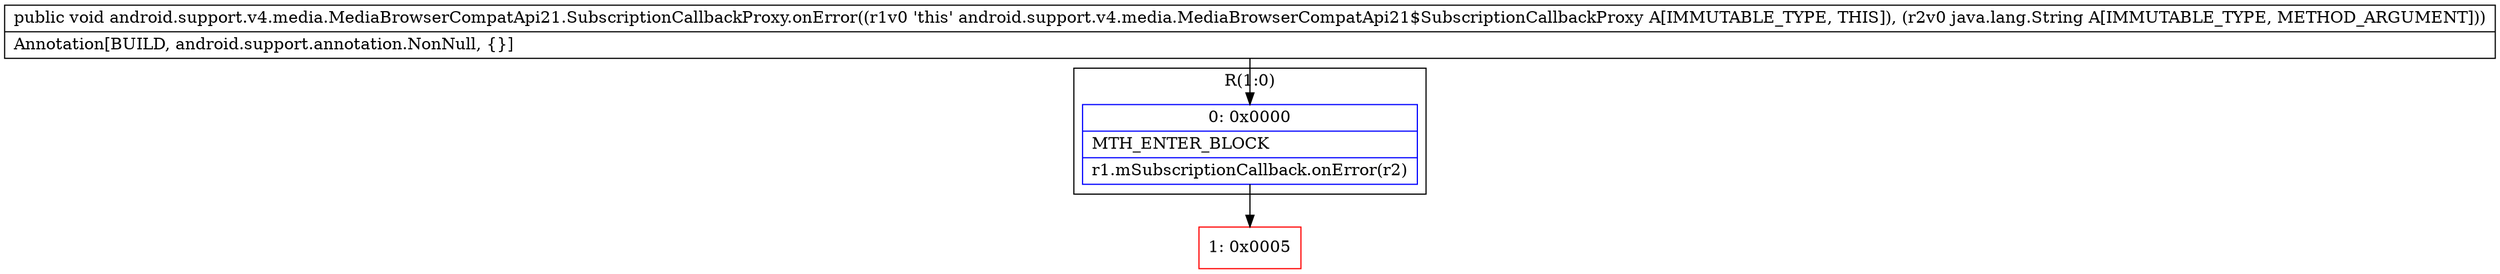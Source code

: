 digraph "CFG forandroid.support.v4.media.MediaBrowserCompatApi21.SubscriptionCallbackProxy.onError(Ljava\/lang\/String;)V" {
subgraph cluster_Region_219381781 {
label = "R(1:0)";
node [shape=record,color=blue];
Node_0 [shape=record,label="{0\:\ 0x0000|MTH_ENTER_BLOCK\l|r1.mSubscriptionCallback.onError(r2)\l}"];
}
Node_1 [shape=record,color=red,label="{1\:\ 0x0005}"];
MethodNode[shape=record,label="{public void android.support.v4.media.MediaBrowserCompatApi21.SubscriptionCallbackProxy.onError((r1v0 'this' android.support.v4.media.MediaBrowserCompatApi21$SubscriptionCallbackProxy A[IMMUTABLE_TYPE, THIS]), (r2v0 java.lang.String A[IMMUTABLE_TYPE, METHOD_ARGUMENT]))  | Annotation[BUILD, android.support.annotation.NonNull, \{\}]\l}"];
MethodNode -> Node_0;
Node_0 -> Node_1;
}

